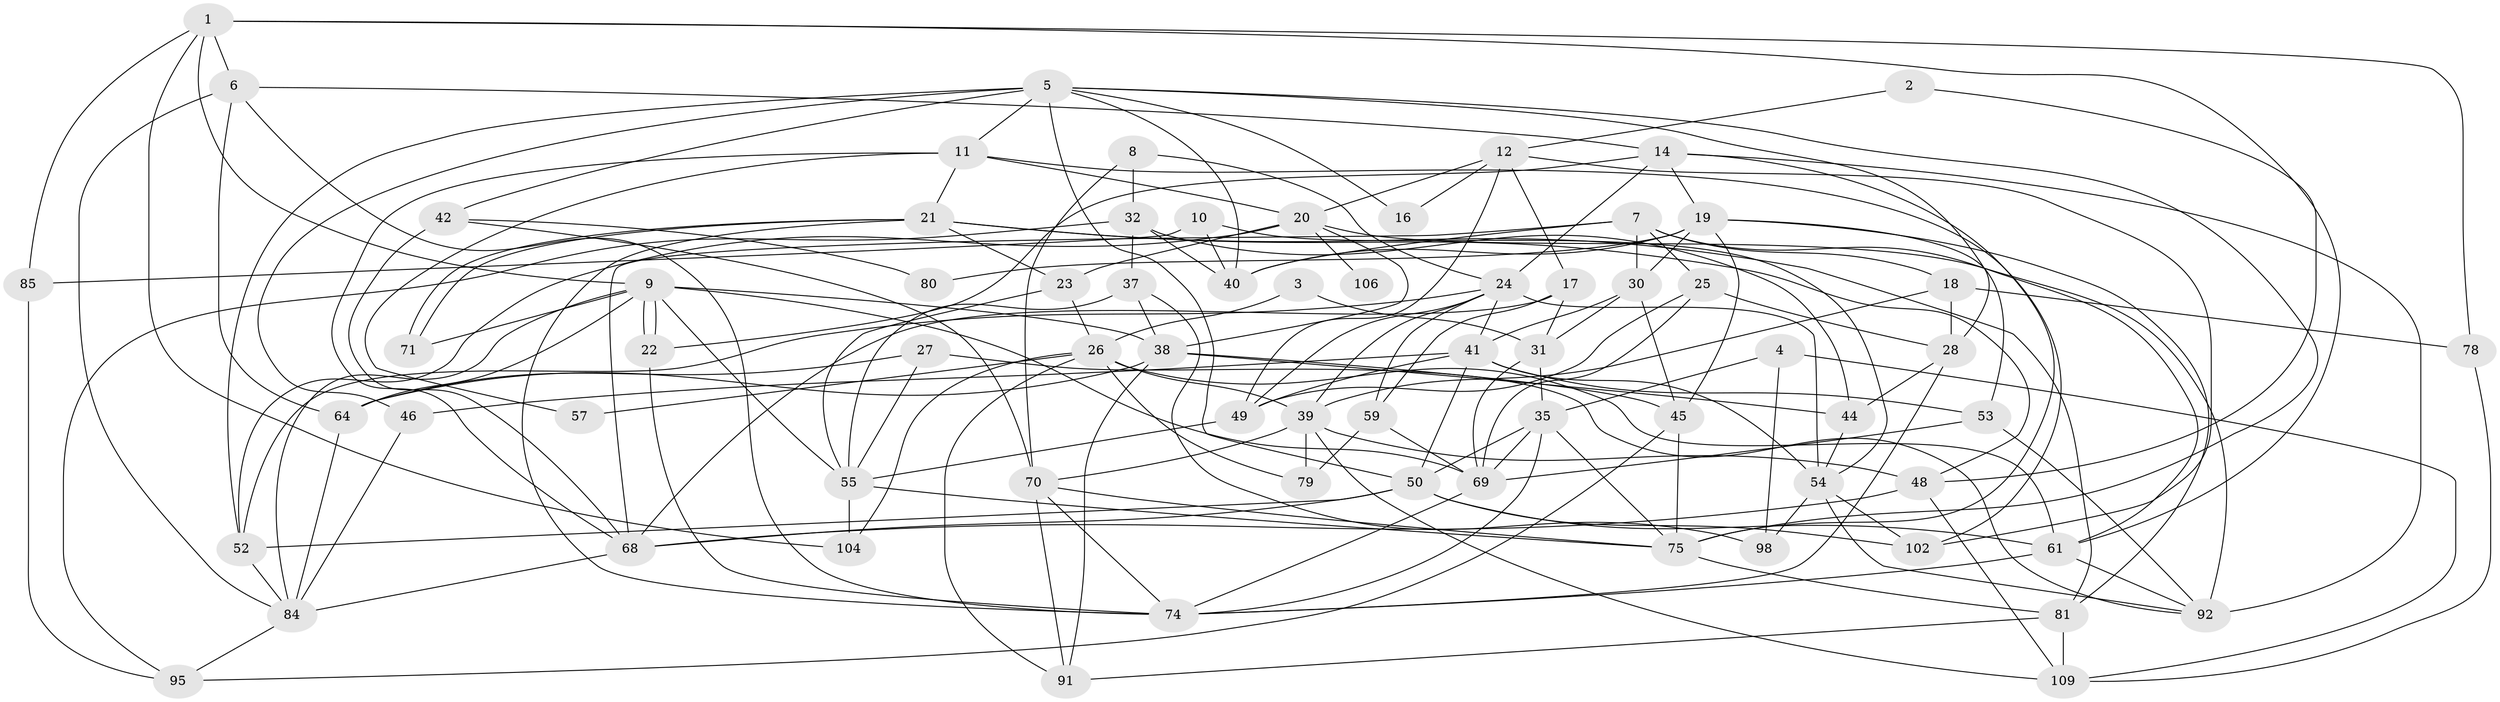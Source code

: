 // original degree distribution, {4: 0.3211009174311927, 2: 0.10091743119266056, 3: 0.29357798165137616, 7: 0.03669724770642202, 5: 0.13761467889908258, 9: 0.009174311926605505, 6: 0.10091743119266056}
// Generated by graph-tools (version 1.1) at 2025/41/03/06/25 10:41:53]
// undirected, 70 vertices, 174 edges
graph export_dot {
graph [start="1"]
  node [color=gray90,style=filled];
  1 [super="+29"];
  2;
  3;
  4 [super="+72"];
  5 [super="+82"];
  6;
  7 [super="+62"];
  8 [super="+56"];
  9 [super="+13"];
  10;
  11 [super="+15"];
  12 [super="+88"];
  14 [super="+73"];
  16;
  17 [super="+89"];
  18;
  19 [super="+43"];
  20 [super="+107"];
  21 [super="+87"];
  22 [super="+67"];
  23;
  24 [super="+36"];
  25;
  26 [super="+33"];
  27;
  28 [super="+90"];
  30;
  31 [super="+34"];
  32 [super="+100"];
  35 [super="+51"];
  37 [super="+58"];
  38 [super="+108"];
  39 [super="+65"];
  40 [super="+83"];
  41 [super="+47"];
  42;
  44;
  45 [super="+66"];
  46;
  48;
  49 [super="+86"];
  50 [super="+63"];
  52;
  53 [super="+77"];
  54 [super="+60"];
  55 [super="+99"];
  57;
  59;
  61 [super="+76"];
  64;
  68 [super="+94"];
  69 [super="+93"];
  70;
  71;
  74 [super="+103"];
  75 [super="+101"];
  78;
  79;
  80;
  81;
  84 [super="+96"];
  85;
  91 [super="+97"];
  92 [super="+105"];
  95;
  98;
  102;
  104;
  106;
  109;
  1 -- 9;
  1 -- 78;
  1 -- 85;
  1 -- 104;
  1 -- 6;
  1 -- 61;
  2 -- 48;
  2 -- 12;
  3 -- 31;
  3 -- 26;
  4 -- 109;
  4 -- 35 [weight=3];
  4 -- 98;
  5 -- 46;
  5 -- 11;
  5 -- 16;
  5 -- 28;
  5 -- 42;
  5 -- 40;
  5 -- 50;
  5 -- 75;
  5 -- 52;
  6 -- 64;
  6 -- 84;
  6 -- 14;
  6 -- 74;
  7 -- 68;
  7 -- 25;
  7 -- 18;
  7 -- 40;
  7 -- 30;
  7 -- 61;
  8 -- 32;
  8 -- 24;
  8 -- 70;
  9 -- 64;
  9 -- 22;
  9 -- 22;
  9 -- 38;
  9 -- 69;
  9 -- 71;
  9 -- 84;
  9 -- 55;
  10 -- 54;
  10 -- 85;
  10 -- 40;
  11 -- 68;
  11 -- 21;
  11 -- 102;
  11 -- 57;
  11 -- 20;
  12 -- 102;
  12 -- 16;
  12 -- 49;
  12 -- 20;
  12 -- 17;
  14 -- 92;
  14 -- 19;
  14 -- 24;
  14 -- 75;
  14 -- 22;
  17 -- 31;
  17 -- 59;
  17 -- 68;
  18 -- 78;
  18 -- 28;
  18 -- 39;
  19 -- 40;
  19 -- 30;
  19 -- 80;
  19 -- 81;
  19 -- 53;
  19 -- 45;
  20 -- 23;
  20 -- 92;
  20 -- 106 [weight=2];
  20 -- 38;
  20 -- 52;
  21 -- 71;
  21 -- 71;
  21 -- 23;
  21 -- 48;
  21 -- 81;
  21 -- 74;
  22 -- 74;
  23 -- 26;
  23 -- 55;
  24 -- 59;
  24 -- 49;
  24 -- 52;
  24 -- 39;
  24 -- 54;
  24 -- 41;
  25 -- 69;
  25 -- 49;
  25 -- 28;
  26 -- 104;
  26 -- 39;
  26 -- 57;
  26 -- 91;
  26 -- 61;
  26 -- 79;
  27 -- 55;
  27 -- 64;
  27 -- 92;
  28 -- 74;
  28 -- 44;
  30 -- 45;
  30 -- 31;
  30 -- 41;
  31 -- 69;
  31 -- 35;
  32 -- 40;
  32 -- 44;
  32 -- 37;
  32 -- 95;
  35 -- 50;
  35 -- 75 [weight=2];
  35 -- 69;
  35 -- 74;
  37 -- 98;
  37 -- 38;
  37 -- 55;
  38 -- 64;
  38 -- 91;
  38 -- 44;
  38 -- 45;
  39 -- 79;
  39 -- 48;
  39 -- 70;
  39 -- 109;
  41 -- 50;
  41 -- 49;
  41 -- 53;
  41 -- 54;
  41 -- 46;
  42 -- 70;
  42 -- 80;
  42 -- 68;
  44 -- 54;
  45 -- 75;
  45 -- 95;
  46 -- 84;
  48 -- 68;
  48 -- 109;
  49 -- 55;
  50 -- 102;
  50 -- 52;
  50 -- 68;
  50 -- 61;
  52 -- 84;
  53 -- 92;
  53 -- 69;
  54 -- 98;
  54 -- 102;
  54 -- 92;
  55 -- 104;
  55 -- 75;
  59 -- 69;
  59 -- 79;
  61 -- 92;
  61 -- 74;
  64 -- 84;
  68 -- 84;
  69 -- 74;
  70 -- 74;
  70 -- 75;
  70 -- 91;
  75 -- 81;
  78 -- 109;
  81 -- 109;
  81 -- 91;
  84 -- 95;
  85 -- 95;
}
